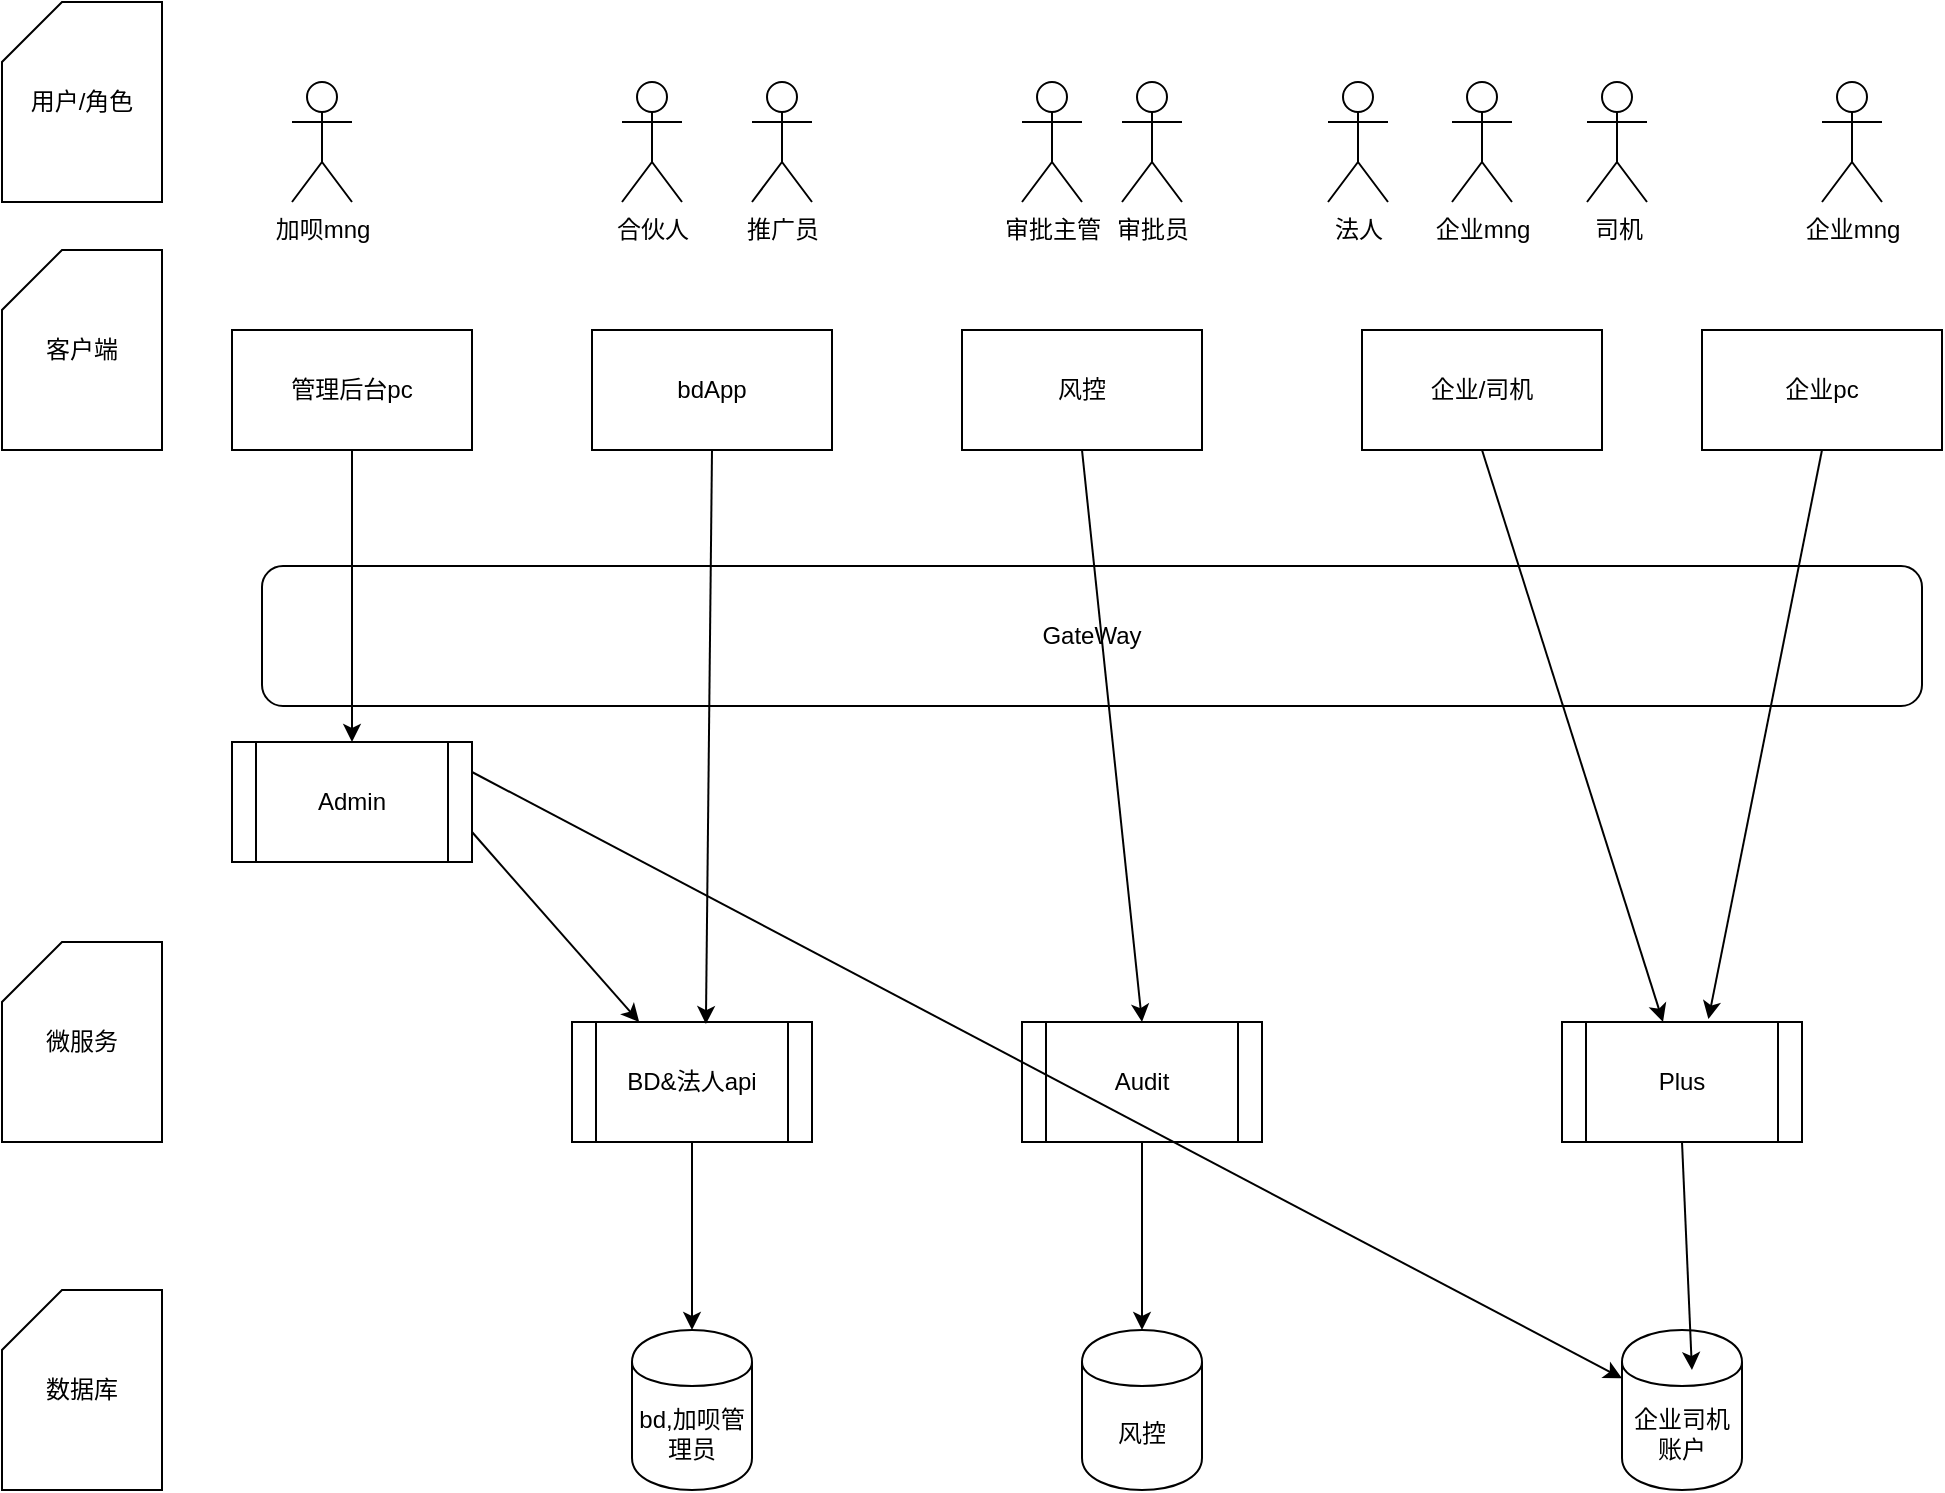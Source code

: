 <mxfile pages="1" version="11.2.4" type="github"><diagram id="k4-i3mUWXEFbNfgQYevM" name="第 1 页"><mxGraphModel dx="1381" dy="773" grid="1" gridSize="10" guides="1" tooltips="1" connect="1" arrows="1" fold="1" page="1" pageScale="1" pageWidth="1169" pageHeight="1654" math="0" shadow="0"><root><mxCell id="0"/><mxCell id="1" parent="0"/><mxCell id="700RkSPJVd9WVB_whot9-1" value="企业/司机" style="rounded=0;whiteSpace=wrap;html=1;flipH=0;" parent="1" vertex="1"><mxGeometry x="1770" y="324" width="120" height="60" as="geometry"/></mxCell><mxCell id="700RkSPJVd9WVB_whot9-2" value="风控" style="rounded=0;whiteSpace=wrap;html=1;flipH=0;" parent="1" vertex="1"><mxGeometry x="1570" y="324" width="120" height="60" as="geometry"/></mxCell><mxCell id="700RkSPJVd9WVB_whot9-3" value="企业pc" style="rounded=0;whiteSpace=wrap;html=1;flipH=0;" parent="1" vertex="1"><mxGeometry x="1940" y="324" width="120" height="60" as="geometry"/></mxCell><mxCell id="700RkSPJVd9WVB_whot9-4" value="管理后台pc" style="rounded=0;whiteSpace=wrap;html=1;flipH=0;" parent="1" vertex="1"><mxGeometry x="1205" y="324" width="120" height="60" as="geometry"/></mxCell><mxCell id="700RkSPJVd9WVB_whot9-5" value="bdApp" style="rounded=0;whiteSpace=wrap;html=1;flipH=0;" parent="1" vertex="1"><mxGeometry x="1385" y="324" width="120" height="60" as="geometry"/></mxCell><mxCell id="700RkSPJVd9WVB_whot9-6" value="GateWay" style="rounded=1;whiteSpace=wrap;html=1;" parent="1" vertex="1"><mxGeometry x="1220" y="442" width="830" height="70" as="geometry"/></mxCell><mxCell id="700RkSPJVd9WVB_whot9-7" value="BD&amp;amp;法人api" style="shape=process;whiteSpace=wrap;html=1;backgroundOutline=1;" parent="1" vertex="1"><mxGeometry x="1375" y="670" width="120" height="60" as="geometry"/></mxCell><mxCell id="700RkSPJVd9WVB_whot9-8" value="Audit" style="shape=process;whiteSpace=wrap;html=1;backgroundOutline=1;" parent="1" vertex="1"><mxGeometry x="1600" y="670" width="120" height="60" as="geometry"/></mxCell><mxCell id="700RkSPJVd9WVB_whot9-9" value="Plus" style="shape=process;whiteSpace=wrap;html=1;backgroundOutline=1;" parent="1" vertex="1"><mxGeometry x="1870" y="670" width="120" height="60" as="geometry"/></mxCell><mxCell id="700RkSPJVd9WVB_whot9-10" value="bd,加呗管理员" style="shape=cylinder;whiteSpace=wrap;html=1;boundedLbl=1;backgroundOutline=1;" parent="1" vertex="1"><mxGeometry x="1405" y="824" width="60" height="80" as="geometry"/></mxCell><mxCell id="700RkSPJVd9WVB_whot9-11" value="风控" style="shape=cylinder;whiteSpace=wrap;html=1;boundedLbl=1;backgroundOutline=1;" parent="1" vertex="1"><mxGeometry x="1630" y="824" width="60" height="80" as="geometry"/></mxCell><mxCell id="700RkSPJVd9WVB_whot9-12" value="企业司机账户" style="shape=cylinder;whiteSpace=wrap;html=1;boundedLbl=1;backgroundOutline=1;" parent="1" vertex="1"><mxGeometry x="1900" y="824" width="60" height="80" as="geometry"/></mxCell><mxCell id="700RkSPJVd9WVB_whot9-13" value="法人" style="shape=umlActor;verticalLabelPosition=bottom;labelBackgroundColor=#ffffff;verticalAlign=top;html=1;outlineConnect=0;flipH=0;" parent="1" vertex="1"><mxGeometry x="1753" y="200" width="30" height="60" as="geometry"/></mxCell><mxCell id="700RkSPJVd9WVB_whot9-14" value="企业mng" style="shape=umlActor;verticalLabelPosition=bottom;labelBackgroundColor=#ffffff;verticalAlign=top;html=1;outlineConnect=0;flipH=0;" parent="1" vertex="1"><mxGeometry x="1815" y="200" width="30" height="60" as="geometry"/></mxCell><mxCell id="700RkSPJVd9WVB_whot9-15" value="司机" style="shape=umlActor;verticalLabelPosition=bottom;labelBackgroundColor=#ffffff;verticalAlign=top;html=1;outlineConnect=0;flipH=0;" parent="1" vertex="1"><mxGeometry x="1882.5" y="200" width="30" height="60" as="geometry"/></mxCell><mxCell id="700RkSPJVd9WVB_whot9-16" value="审批主管" style="shape=umlActor;verticalLabelPosition=bottom;labelBackgroundColor=#ffffff;verticalAlign=top;html=1;outlineConnect=0;flipH=0;" parent="1" vertex="1"><mxGeometry x="1600" y="200" width="30" height="60" as="geometry"/></mxCell><mxCell id="700RkSPJVd9WVB_whot9-17" value="审批员" style="shape=umlActor;verticalLabelPosition=bottom;labelBackgroundColor=#ffffff;verticalAlign=top;html=1;outlineConnect=0;flipH=0;" parent="1" vertex="1"><mxGeometry x="1650" y="200" width="30" height="60" as="geometry"/></mxCell><mxCell id="700RkSPJVd9WVB_whot9-18" value="企业mng" style="shape=umlActor;verticalLabelPosition=bottom;labelBackgroundColor=#ffffff;verticalAlign=top;html=1;outlineConnect=0;flipH=0;" parent="1" vertex="1"><mxGeometry x="2000" y="200" width="30" height="60" as="geometry"/></mxCell><mxCell id="700RkSPJVd9WVB_whot9-21" value="加呗mng" style="shape=umlActor;verticalLabelPosition=bottom;labelBackgroundColor=#ffffff;verticalAlign=top;html=1;outlineConnect=0;flipH=0;" parent="1" vertex="1"><mxGeometry x="1235" y="200" width="30" height="60" as="geometry"/></mxCell><mxCell id="700RkSPJVd9WVB_whot9-22" value="合伙人" style="shape=umlActor;verticalLabelPosition=bottom;labelBackgroundColor=#ffffff;verticalAlign=top;html=1;outlineConnect=0;flipH=0;" parent="1" vertex="1"><mxGeometry x="1400" y="200" width="30" height="60" as="geometry"/></mxCell><mxCell id="700RkSPJVd9WVB_whot9-23" value="推广员" style="shape=umlActor;verticalLabelPosition=bottom;labelBackgroundColor=#ffffff;verticalAlign=top;html=1;outlineConnect=0;flipH=0;" parent="1" vertex="1"><mxGeometry x="1465" y="200" width="30" height="60" as="geometry"/></mxCell><mxCell id="700RkSPJVd9WVB_whot9-24" value="" style="endArrow=classic;html=1;exitX=0.5;exitY=1;exitDx=0;exitDy=0;" parent="1" source="700RkSPJVd9WVB_whot9-1" target="700RkSPJVd9WVB_whot9-9" edge="1"><mxGeometry width="50" height="50" relative="1" as="geometry"><mxPoint x="1820" y="377" as="sourcePoint"/><mxPoint x="1870" y="327" as="targetPoint"/></mxGeometry></mxCell><mxCell id="700RkSPJVd9WVB_whot9-25" value="" style="endArrow=classic;html=1;exitX=0.5;exitY=1;exitDx=0;exitDy=0;entryX=0.61;entryY=-0.024;entryDx=0;entryDy=0;entryPerimeter=0;" parent="1" source="700RkSPJVd9WVB_whot9-3" target="700RkSPJVd9WVB_whot9-9" edge="1"><mxGeometry width="50" height="50" relative="1" as="geometry"><mxPoint x="1990" y="402" as="sourcePoint"/><mxPoint x="2040" y="352" as="targetPoint"/></mxGeometry></mxCell><mxCell id="700RkSPJVd9WVB_whot9-26" value="" style="endArrow=classic;html=1;entryX=0.5;entryY=0;entryDx=0;entryDy=0;exitX=0.5;exitY=1;exitDx=0;exitDy=0;" parent="1" source="700RkSPJVd9WVB_whot9-2" target="700RkSPJVd9WVB_whot9-8" edge="1"><mxGeometry width="50" height="50" relative="1" as="geometry"><mxPoint x="1605" y="392" as="sourcePoint"/><mxPoint x="1655" y="342" as="targetPoint"/></mxGeometry></mxCell><mxCell id="700RkSPJVd9WVB_whot9-27" value="" style="endArrow=classic;html=1;exitX=0.5;exitY=1;exitDx=0;exitDy=0;" parent="1" source="700RkSPJVd9WVB_whot9-4" target="MJWkBUBFEcF8rwDoluVU-6" edge="1"><mxGeometry width="50" height="50" relative="1" as="geometry"><mxPoint x="1370" y="574" as="sourcePoint"/><mxPoint x="1420" y="524" as="targetPoint"/></mxGeometry></mxCell><mxCell id="700RkSPJVd9WVB_whot9-28" value="" style="endArrow=classic;html=1;exitX=0.5;exitY=1;exitDx=0;exitDy=0;entryX=0.558;entryY=0.017;entryDx=0;entryDy=0;entryPerimeter=0;" parent="1" source="700RkSPJVd9WVB_whot9-5" target="700RkSPJVd9WVB_whot9-7" edge="1"><mxGeometry width="50" height="50" relative="1" as="geometry"><mxPoint x="1405" y="454" as="sourcePoint"/><mxPoint x="1455" y="404" as="targetPoint"/></mxGeometry></mxCell><mxCell id="700RkSPJVd9WVB_whot9-29" value="" style="endArrow=classic;html=1;entryX=0.583;entryY=0.25;entryDx=0;entryDy=0;entryPerimeter=0;exitX=0.5;exitY=1;exitDx=0;exitDy=0;" parent="1" source="700RkSPJVd9WVB_whot9-9" target="700RkSPJVd9WVB_whot9-12" edge="1"><mxGeometry width="50" height="50" relative="1" as="geometry"><mxPoint x="1740" y="922" as="sourcePoint"/><mxPoint x="1790" y="872" as="targetPoint"/></mxGeometry></mxCell><mxCell id="700RkSPJVd9WVB_whot9-30" value="" style="endArrow=classic;html=1;exitX=0.5;exitY=1;exitDx=0;exitDy=0;" parent="1" source="700RkSPJVd9WVB_whot9-8" edge="1" target="700RkSPJVd9WVB_whot9-11"><mxGeometry width="50" height="50" relative="1" as="geometry"><mxPoint x="1630" y="722" as="sourcePoint"/><mxPoint x="1660" y="772" as="targetPoint"/></mxGeometry></mxCell><mxCell id="700RkSPJVd9WVB_whot9-31" value="" style="endArrow=classic;html=1;" parent="1" edge="1" target="700RkSPJVd9WVB_whot9-10"><mxGeometry width="50" height="50" relative="1" as="geometry"><mxPoint x="1435" y="730" as="sourcePoint"/><mxPoint x="1435" y="780" as="targetPoint"/></mxGeometry></mxCell><mxCell id="700RkSPJVd9WVB_whot9-32" value="客户端" style="shape=card;whiteSpace=wrap;html=1;flipH=0;" parent="1" vertex="1"><mxGeometry x="1090" y="284" width="80" height="100" as="geometry"/></mxCell><mxCell id="700RkSPJVd9WVB_whot9-33" value="微服务" style="shape=card;whiteSpace=wrap;html=1;" parent="1" vertex="1"><mxGeometry x="1090" y="630" width="80" height="100" as="geometry"/></mxCell><mxCell id="700RkSPJVd9WVB_whot9-34" value="数据库" style="shape=card;whiteSpace=wrap;html=1;" parent="1" vertex="1"><mxGeometry x="1090" y="804" width="80" height="100" as="geometry"/></mxCell><mxCell id="700RkSPJVd9WVB_whot9-35" value="用户/角色" style="shape=card;whiteSpace=wrap;html=1;flipH=0;" parent="1" vertex="1"><mxGeometry x="1090" y="160" width="80" height="100" as="geometry"/></mxCell><mxCell id="MJWkBUBFEcF8rwDoluVU-6" value="Admin" style="shape=process;whiteSpace=wrap;html=1;backgroundOutline=1;" vertex="1" parent="1"><mxGeometry x="1205" y="530" width="120" height="60" as="geometry"/></mxCell><mxCell id="MJWkBUBFEcF8rwDoluVU-10" value="" style="endArrow=classic;html=1;exitX=1;exitY=0.75;exitDx=0;exitDy=0;" edge="1" parent="1" source="MJWkBUBFEcF8rwDoluVU-6" target="700RkSPJVd9WVB_whot9-7"><mxGeometry width="50" height="50" relative="1" as="geometry"><mxPoint x="1250" y="730" as="sourcePoint"/><mxPoint x="1300" y="680" as="targetPoint"/></mxGeometry></mxCell><mxCell id="MJWkBUBFEcF8rwDoluVU-12" value="" style="endArrow=classic;html=1;exitX=1;exitY=0.25;exitDx=0;exitDy=0;" edge="1" parent="1" source="MJWkBUBFEcF8rwDoluVU-6" target="700RkSPJVd9WVB_whot9-12"><mxGeometry width="50" height="50" relative="1" as="geometry"><mxPoint x="1270" y="930" as="sourcePoint"/><mxPoint x="1320" y="880" as="targetPoint"/></mxGeometry></mxCell></root></mxGraphModel></diagram></mxfile>